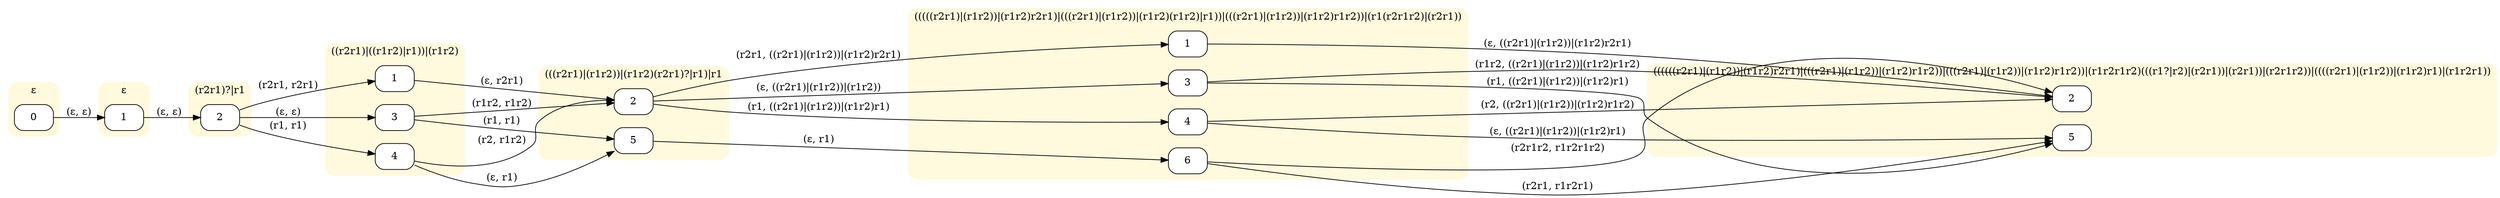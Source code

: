 digraph "MONinput/e" {
rankdir=LR
node [style=filled fillcolor=white]
subgraph cluster0 {
style="rounded,filled" color="#FFF9DD" node [style="rounded,filled" shape=box fillcolor="#FFFFFF"]
label=ε
M0S0 [label=0];
}
subgraph cluster1 {
style="rounded,filled" color="#FFF9DD" node [style="rounded,filled" shape=box fillcolor="#FFFFFF"]
label=ε
M1S1 [label=1];
}
subgraph cluster2 {
style="rounded,filled" color="#FFF9DD" node [style="rounded,filled" shape=box fillcolor="#FFFFFF"]
label="(r2r1)?|r1"
M2S2 [label=2];
}
subgraph cluster3 {
style="rounded,filled" color="#FFF9DD" node [style="rounded,filled" shape=box fillcolor="#FFFFFF"]
label="((r2r1)|((r1r2)|r1))|(r1r2)"
M3S1 [label=1];
M3S3 [label=3];
M3S4 [label=4];
}
subgraph cluster4 {
style="rounded,filled" color="#FFF9DD" node [style="rounded,filled" shape=box fillcolor="#FFFFFF"]
label="(((r2r1)|(r1r2))|(r1r2)(r2r1)?|r1)|r1"
M4S2 [label=2];
M4S5 [label=5];
}
subgraph cluster5 {
style="rounded,filled" color="#FFF9DD" node [style="rounded,filled" shape=box fillcolor="#FFFFFF"]
label="(((((r2r1)|(r1r2))|(r1r2)r2r1)|(((r2r1)|(r1r2))|(r1r2)(r1r2)|r1))|(((r2r1)|(r1r2))|(r1r2)r1r2))|(r1(r2r1r2)|(r2r1))"
M5S1 [label=1];
M5S3 [label=3];
M5S4 [label=4];
M5S6 [label=6];
}
subgraph cluster6 {
style="rounded,filled" color="#FFF9DD" node [style="rounded,filled" shape=box fillcolor="#FFFFFF"]
label="((((((r2r1)|(r1r2))|(r1r2)r2r1)|(((r2r1)|(r1r2))|(r1r2)r1r2))|(((r2r1)|(r1r2))|(r1r2)r1r2))|(r1r2r1r2)(((r1?|r2)|(r2r1))|(r2r1))|(r2r1r2))|((((r2r1)|(r1r2))|(r1r2)r1)|(r1r2r1))"
M6S2 [label=2];
M6S5 [label=5];
}
M0S0 -> M1S1 [label="(ε, ε)"]
M1S1 -> M2S2 [label="(ε, ε)"]
M2S2 -> M3S1 [label="(r2r1, r2r1)"]
M2S2 -> M3S3 [label="(ε, ε)"]
M2S2 -> M3S4 [label="(r1, r1)"]
M3S1 -> M4S2 [label="(ε, r2r1)"]
M3S3 -> M4S2 [label="(r1r2, r1r2)"]
M3S3 -> M4S5 [label="(r1, r1)"]
M3S4 -> M4S2 [label="(r2, r1r2)"]
M3S4 -> M4S5 [label="(ε, r1)"]
M4S2 -> M5S1 [label="(r2r1, ((r2r1)|(r1r2))|(r1r2)r2r1)"]
M4S2 -> M5S3 [label="(ε, ((r2r1)|(r1r2))|(r1r2))"]
M4S2 -> M5S4 [label="(r1, ((r2r1)|(r1r2))|(r1r2)r1)"]
M4S5 -> M5S6 [label="(ε, r1)"]
M5S1 -> M6S2 [label="(ε, ((r2r1)|(r1r2))|(r1r2)r2r1)"]
M5S3 -> M6S2 [label="(r1r2, ((r2r1)|(r1r2))|(r1r2)r1r2)"]
M5S3 -> M6S5 [label="(r1, ((r2r1)|(r1r2))|(r1r2)r1)"]
M5S4 -> M6S2 [label="(r2, ((r2r1)|(r1r2))|(r1r2)r1r2)"]
M5S4 -> M6S5 [label="(ε, ((r2r1)|(r1r2))|(r1r2)r1)"]
M5S6 -> M6S2 [label="(r2r1r2, r1r2r1r2)"]
M5S6 -> M6S5 [label="(r2r1, r1r2r1)"]
}
